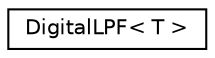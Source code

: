 digraph "Graphical Class Hierarchy"
{
 // INTERACTIVE_SVG=YES
  edge [fontname="Helvetica",fontsize="10",labelfontname="Helvetica",labelfontsize="10"];
  node [fontname="Helvetica",fontsize="10",shape=record];
  rankdir="LR";
  Node1 [label="DigitalLPF\< T \>",height=0.2,width=0.4,color="black", fillcolor="white", style="filled",URL="$classDigitalLPF.html"];
}
